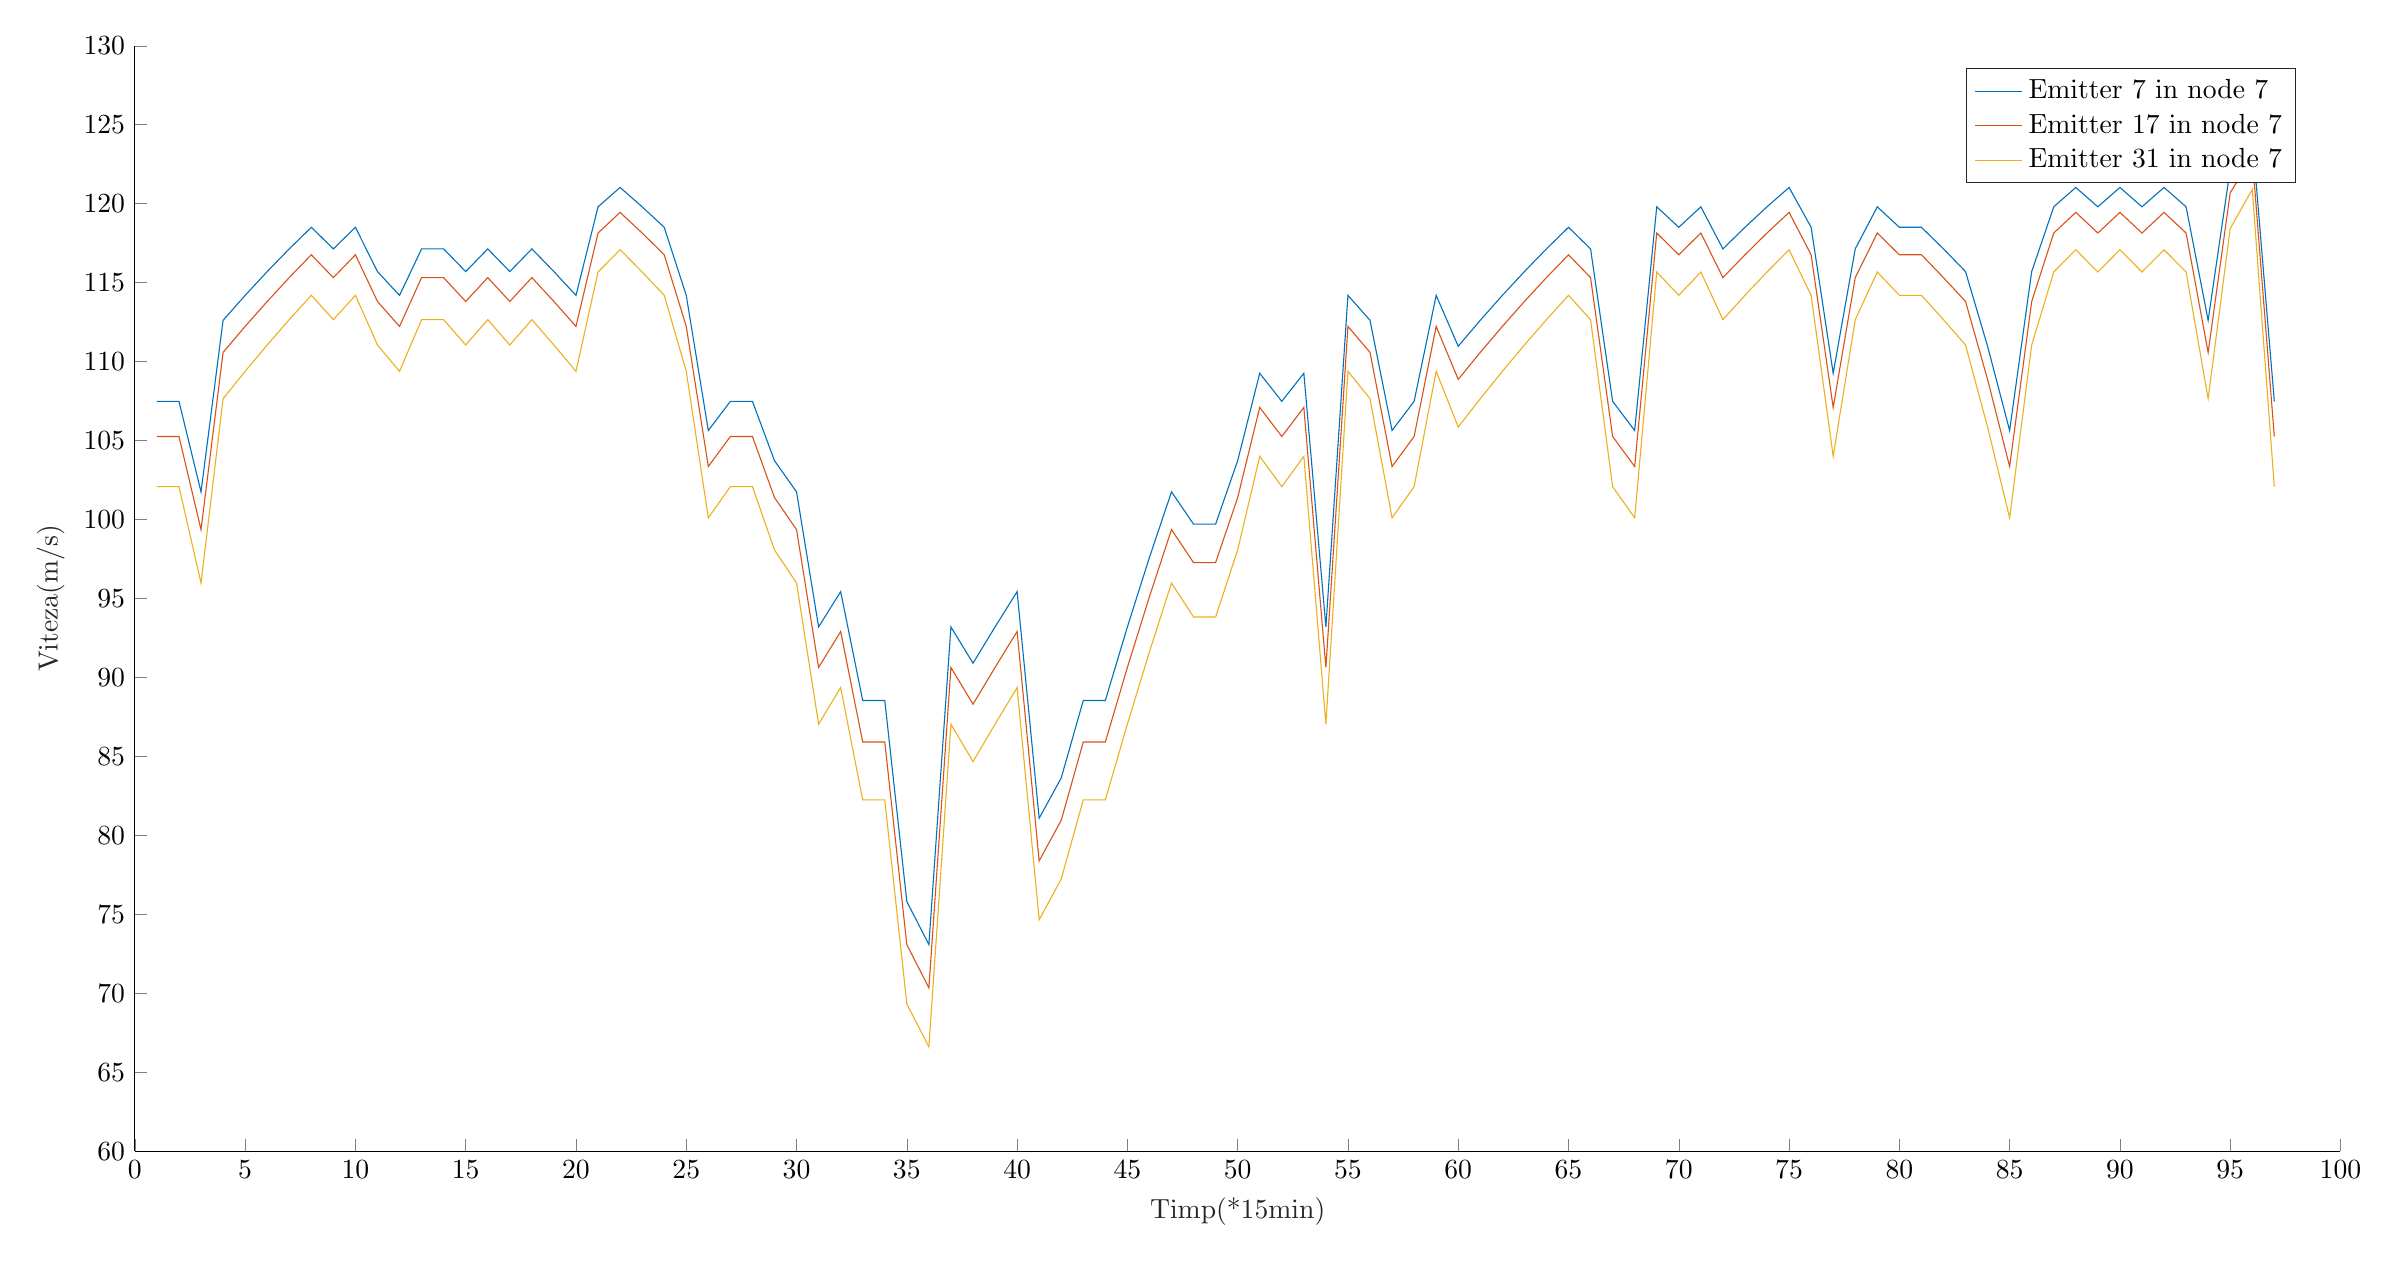 % This file was created by matlab2tikz.
%
%The latest updates can be retrieved from
%  http://www.mathworks.com/matlabcentral/fileexchange/22022-matlab2tikz-matlab2tikz
%where you can also make suggestions and rate matlab2tikz.
%
\definecolor{mycolor1}{rgb}{0.0,0.447,0.741}%
\definecolor{mycolor2}{rgb}{0.85,0.325,0.098}%
\definecolor{mycolor3}{rgb}{0.929,0.694,0.125}%
%
\begin{tikzpicture}

\begin{axis}[%
width=11.028in,
height=5.527in,
at={(1.85in,0.746in)},
scale only axis,
xmin=0,
xmax=100,
xlabel style={font=\color{white!15!black}},
xlabel={Timp(*15min)},
ymin=60,
ymax=130,
ylabel style={font=\color{white!15!black}},
ylabel={Viteza(m/s)},
axis background/.style={fill=white},
axis x line*=bottom,
axis y line*=left,
legend style={legend cell align=left, align=left, draw=white!15!black}
]
\addplot [color=mycolor1]
  table[row sep=crcr]{%
1	107.485\\
2	107.485\\
3	101.752\\
4	112.619\\
5	114.195\\
6	115.702\\
7	117.14\\
8	118.507\\
9	117.14\\
10	118.507\\
11	115.702\\
12	114.195\\
13	117.14\\
14	117.14\\
15	115.702\\
16	117.14\\
17	115.702\\
18	117.14\\
19	115.702\\
20	114.195\\
21	119.804\\
22	121.03\\
23	119.804\\
24	118.507\\
25	114.195\\
26	105.64\\
27	107.485\\
28	107.485\\
29	103.729\\
30	101.752\\
31	93.2\\
32	95.434\\
33	88.542\\
34	88.542\\
35	75.812\\
36	73.083\\
37	93.2\\
38	90.903\\
39	93.2\\
40	95.434\\
41	81.088\\
42	83.635\\
43	88.542\\
44	88.542\\
45	93.2\\
46	97.605\\
47	101.752\\
48	99.711\\
49	99.711\\
50	103.729\\
51	109.263\\
52	107.485\\
53	109.263\\
54	93.2\\
55	114.194\\
56	112.619\\
57	105.64\\
58	107.485\\
59	114.195\\
60	110.975\\
61	112.619\\
62	114.195\\
63	115.702\\
64	117.14\\
65	118.507\\
66	117.14\\
67	107.485\\
68	105.64\\
69	119.804\\
70	118.507\\
71	119.804\\
72	117.14\\
73	118.507\\
74	119.804\\
75	121.03\\
76	118.507\\
77	109.263\\
78	117.14\\
79	119.804\\
80	118.507\\
81	118.507\\
82	117.14\\
83	115.702\\
84	110.975\\
85	105.64\\
86	115.702\\
87	119.804\\
88	121.03\\
89	119.804\\
90	121.03\\
91	119.804\\
92	121.03\\
93	119.804\\
94	112.619\\
95	122.183\\
96	124.27\\
97	107.485\\
};
\addlegendentry{Emitter 7 in node 7}

\addplot [color=mycolor2]
  table[row sep=crcr]{%
1	105.26\\
2	105.26\\
3	99.363\\
4	110.585\\
5	112.23\\
6	113.809\\
7	115.321\\
8	116.766\\
9	115.321\\
10	116.766\\
11	113.809\\
12	112.23\\
13	115.321\\
14	115.321\\
15	113.809\\
16	115.321\\
17	113.809\\
18	115.321\\
19	113.809\\
20	112.23\\
21	118.144\\
22	119.452\\
23	118.144\\
24	116.766\\
25	112.23\\
26	103.357\\
27	105.26\\
28	105.26\\
29	101.391\\
30	99.363\\
31	90.636\\
32	92.909\\
33	85.912\\
34	85.912\\
35	73.083\\
36	70.347\\
37	90.636\\
38	88.304\\
39	90.636\\
40	92.909\\
41	78.386\\
42	80.952\\
43	85.912\\
44	85.912\\
45	90.636\\
46	95.121\\
47	99.363\\
48	97.273\\
49	97.273\\
50	101.391\\
51	107.099\\
52	105.26\\
53	107.099\\
54	90.636\\
55	112.23\\
56	110.585\\
57	103.357\\
58	105.26\\
59	112.23\\
60	108.874\\
61	110.585\\
62	112.23\\
63	113.809\\
64	115.321\\
65	116.766\\
66	115.321\\
67	105.26\\
68	103.357\\
69	118.144\\
70	116.766\\
71	118.144\\
72	115.321\\
73	116.766\\
74	118.144\\
75	119.452\\
76	116.766\\
77	107.099\\
78	115.321\\
79	118.144\\
80	116.766\\
81	116.766\\
82	115.321\\
83	113.809\\
84	108.874\\
85	103.357\\
86	113.809\\
87	118.144\\
88	119.452\\
89	118.144\\
90	119.452\\
91	118.144\\
92	119.452\\
93	118.144\\
94	110.585\\
95	120.691\\
96	122.955\\
97	105.26\\
};
\addlegendentry{Emitter 17 in node 7}

\addplot [color=mycolor3]
  table[row sep=crcr]{%
1	102.084\\
2	102.084\\
3	95.98\\
4	107.652\\
5	109.385\\
6	111.054\\
7	112.659\\
8	114.2\\
9	112.659\\
10	114.2\\
11	111.054\\
12	109.385\\
13	112.659\\
14	112.659\\
15	111.054\\
16	112.659\\
17	111.054\\
18	112.659\\
19	111.054\\
20	109.385\\
21	115.676\\
22	117.085\\
23	115.676\\
24	114.2\\
25	109.385\\
26	100.108\\
27	102.084\\
28	102.084\\
29	98.073\\
30	95.98\\
31	87.044\\
32	89.361\\
33	82.246\\
34	82.246\\
35	69.334\\
36	66.601\\
37	87.044\\
38	84.672\\
39	87.044\\
40	89.361\\
41	74.652\\
42	77.236\\
43	82.246\\
44	82.246\\
45	87.044\\
46	91.624\\
47	95.98\\
48	93.83\\
49	93.83\\
50	98.073\\
51	104.001\\
52	102.084\\
53	104.001\\
54	87.044\\
55	109.385\\
56	107.652\\
57	100.108\\
58	102.084\\
59	109.385\\
60	105.858\\
61	107.652\\
62	109.385\\
63	111.054\\
64	112.659\\
65	114.2\\
66	112.659\\
67	102.084\\
68	100.108\\
69	115.676\\
70	114.2\\
71	115.676\\
72	112.659\\
73	114.2\\
74	115.676\\
75	117.085\\
76	114.2\\
77	104.001\\
78	112.659\\
79	115.676\\
80	114.2\\
81	114.2\\
82	112.659\\
83	111.054\\
84	105.858\\
85	100.108\\
86	111.054\\
87	115.676\\
88	117.085\\
89	115.676\\
90	117.085\\
91	115.676\\
92	117.085\\
93	115.676\\
94	107.652\\
95	118.428\\
96	120.91\\
97	102.084\\
};
\addlegendentry{Emitter 31 in node 7}

\end{axis}
\end{tikzpicture}%